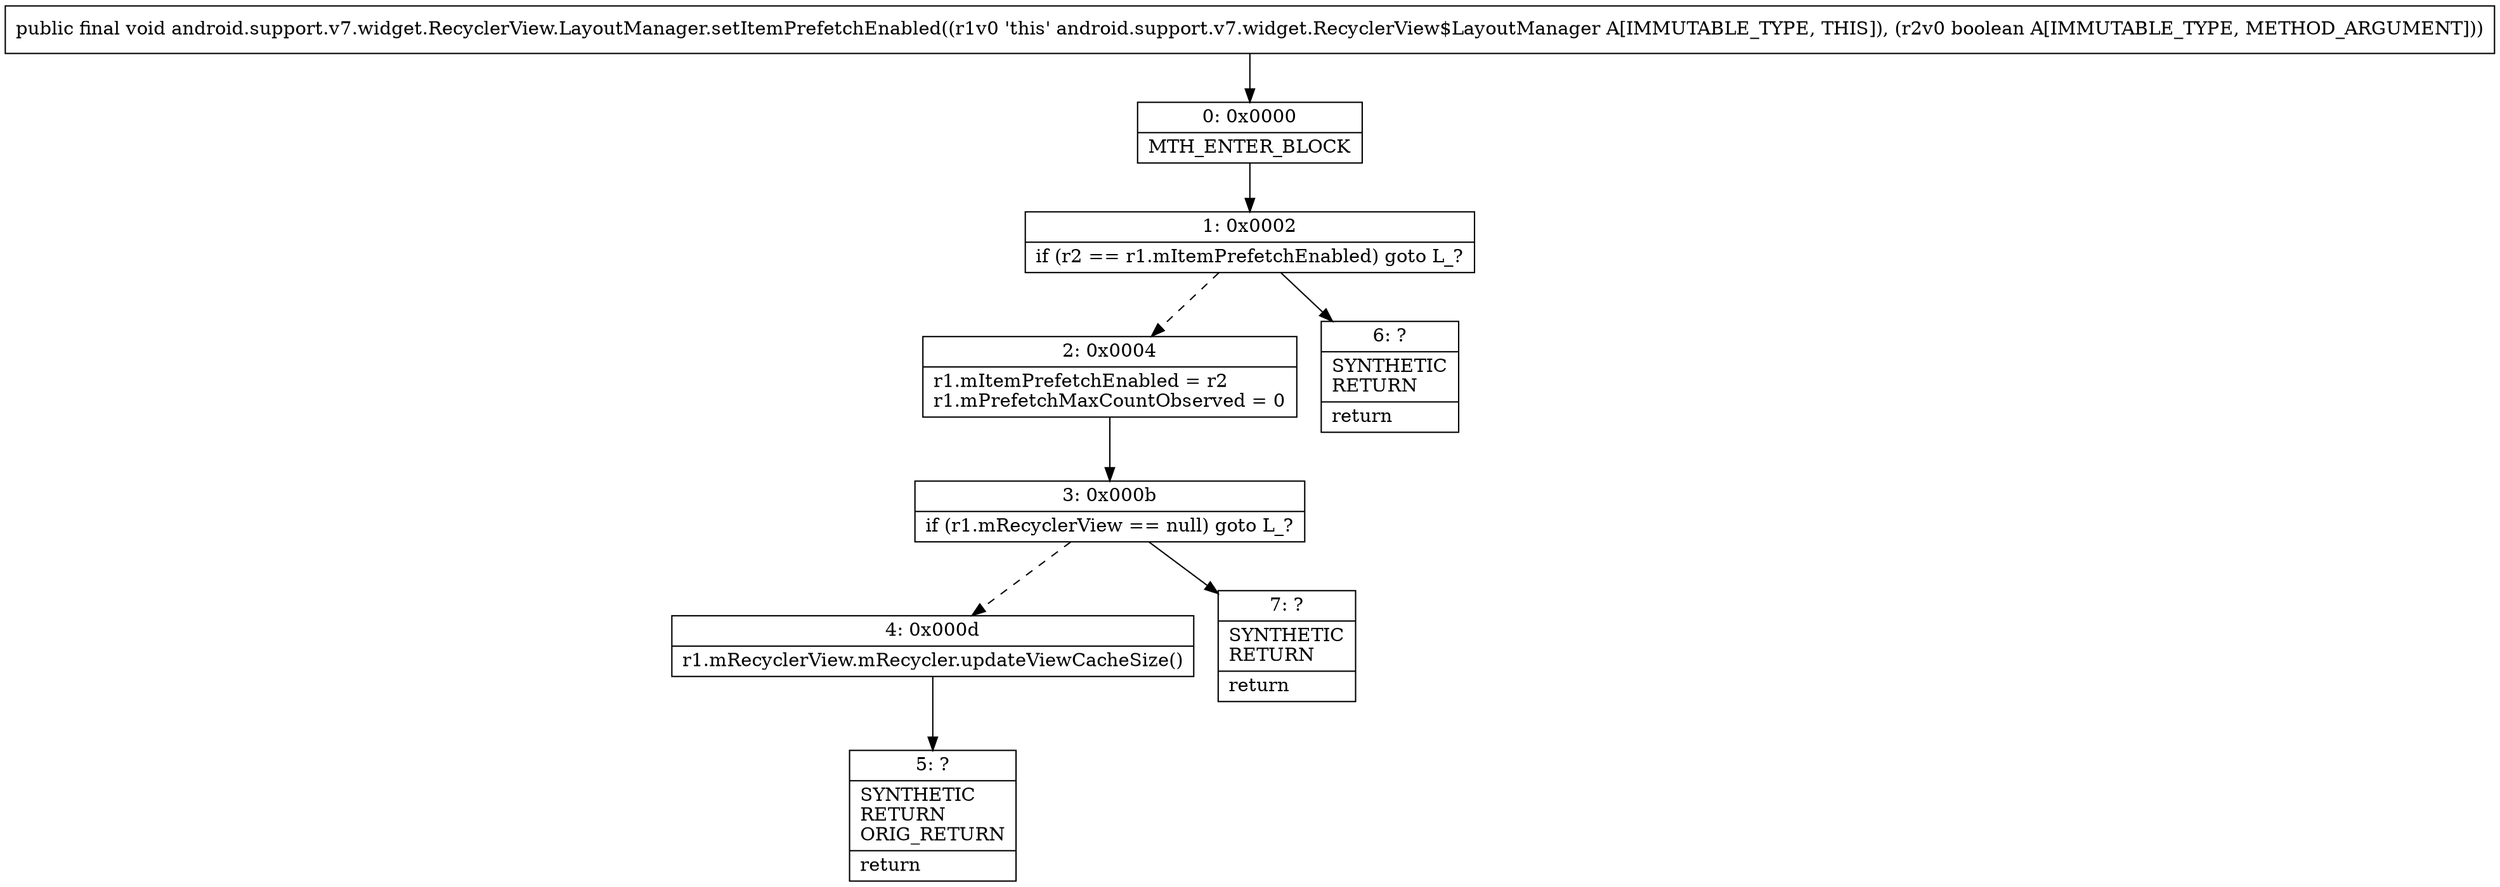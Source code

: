 digraph "CFG forandroid.support.v7.widget.RecyclerView.LayoutManager.setItemPrefetchEnabled(Z)V" {
Node_0 [shape=record,label="{0\:\ 0x0000|MTH_ENTER_BLOCK\l}"];
Node_1 [shape=record,label="{1\:\ 0x0002|if (r2 == r1.mItemPrefetchEnabled) goto L_?\l}"];
Node_2 [shape=record,label="{2\:\ 0x0004|r1.mItemPrefetchEnabled = r2\lr1.mPrefetchMaxCountObserved = 0\l}"];
Node_3 [shape=record,label="{3\:\ 0x000b|if (r1.mRecyclerView == null) goto L_?\l}"];
Node_4 [shape=record,label="{4\:\ 0x000d|r1.mRecyclerView.mRecycler.updateViewCacheSize()\l}"];
Node_5 [shape=record,label="{5\:\ ?|SYNTHETIC\lRETURN\lORIG_RETURN\l|return\l}"];
Node_6 [shape=record,label="{6\:\ ?|SYNTHETIC\lRETURN\l|return\l}"];
Node_7 [shape=record,label="{7\:\ ?|SYNTHETIC\lRETURN\l|return\l}"];
MethodNode[shape=record,label="{public final void android.support.v7.widget.RecyclerView.LayoutManager.setItemPrefetchEnabled((r1v0 'this' android.support.v7.widget.RecyclerView$LayoutManager A[IMMUTABLE_TYPE, THIS]), (r2v0 boolean A[IMMUTABLE_TYPE, METHOD_ARGUMENT])) }"];
MethodNode -> Node_0;
Node_0 -> Node_1;
Node_1 -> Node_2[style=dashed];
Node_1 -> Node_6;
Node_2 -> Node_3;
Node_3 -> Node_4[style=dashed];
Node_3 -> Node_7;
Node_4 -> Node_5;
}

